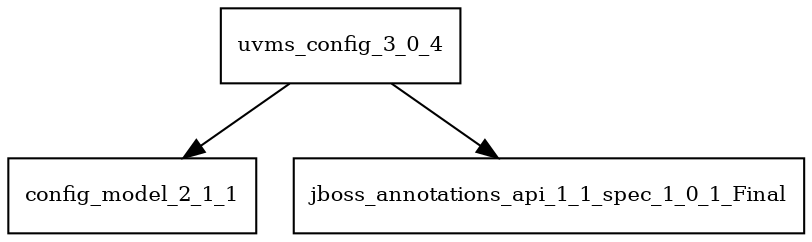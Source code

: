 digraph uvms_config_3_0_4_dependencies {
  node [shape = box, fontsize=10.0];
  uvms_config_3_0_4 -> config_model_2_1_1;
  uvms_config_3_0_4 -> jboss_annotations_api_1_1_spec_1_0_1_Final;
}
